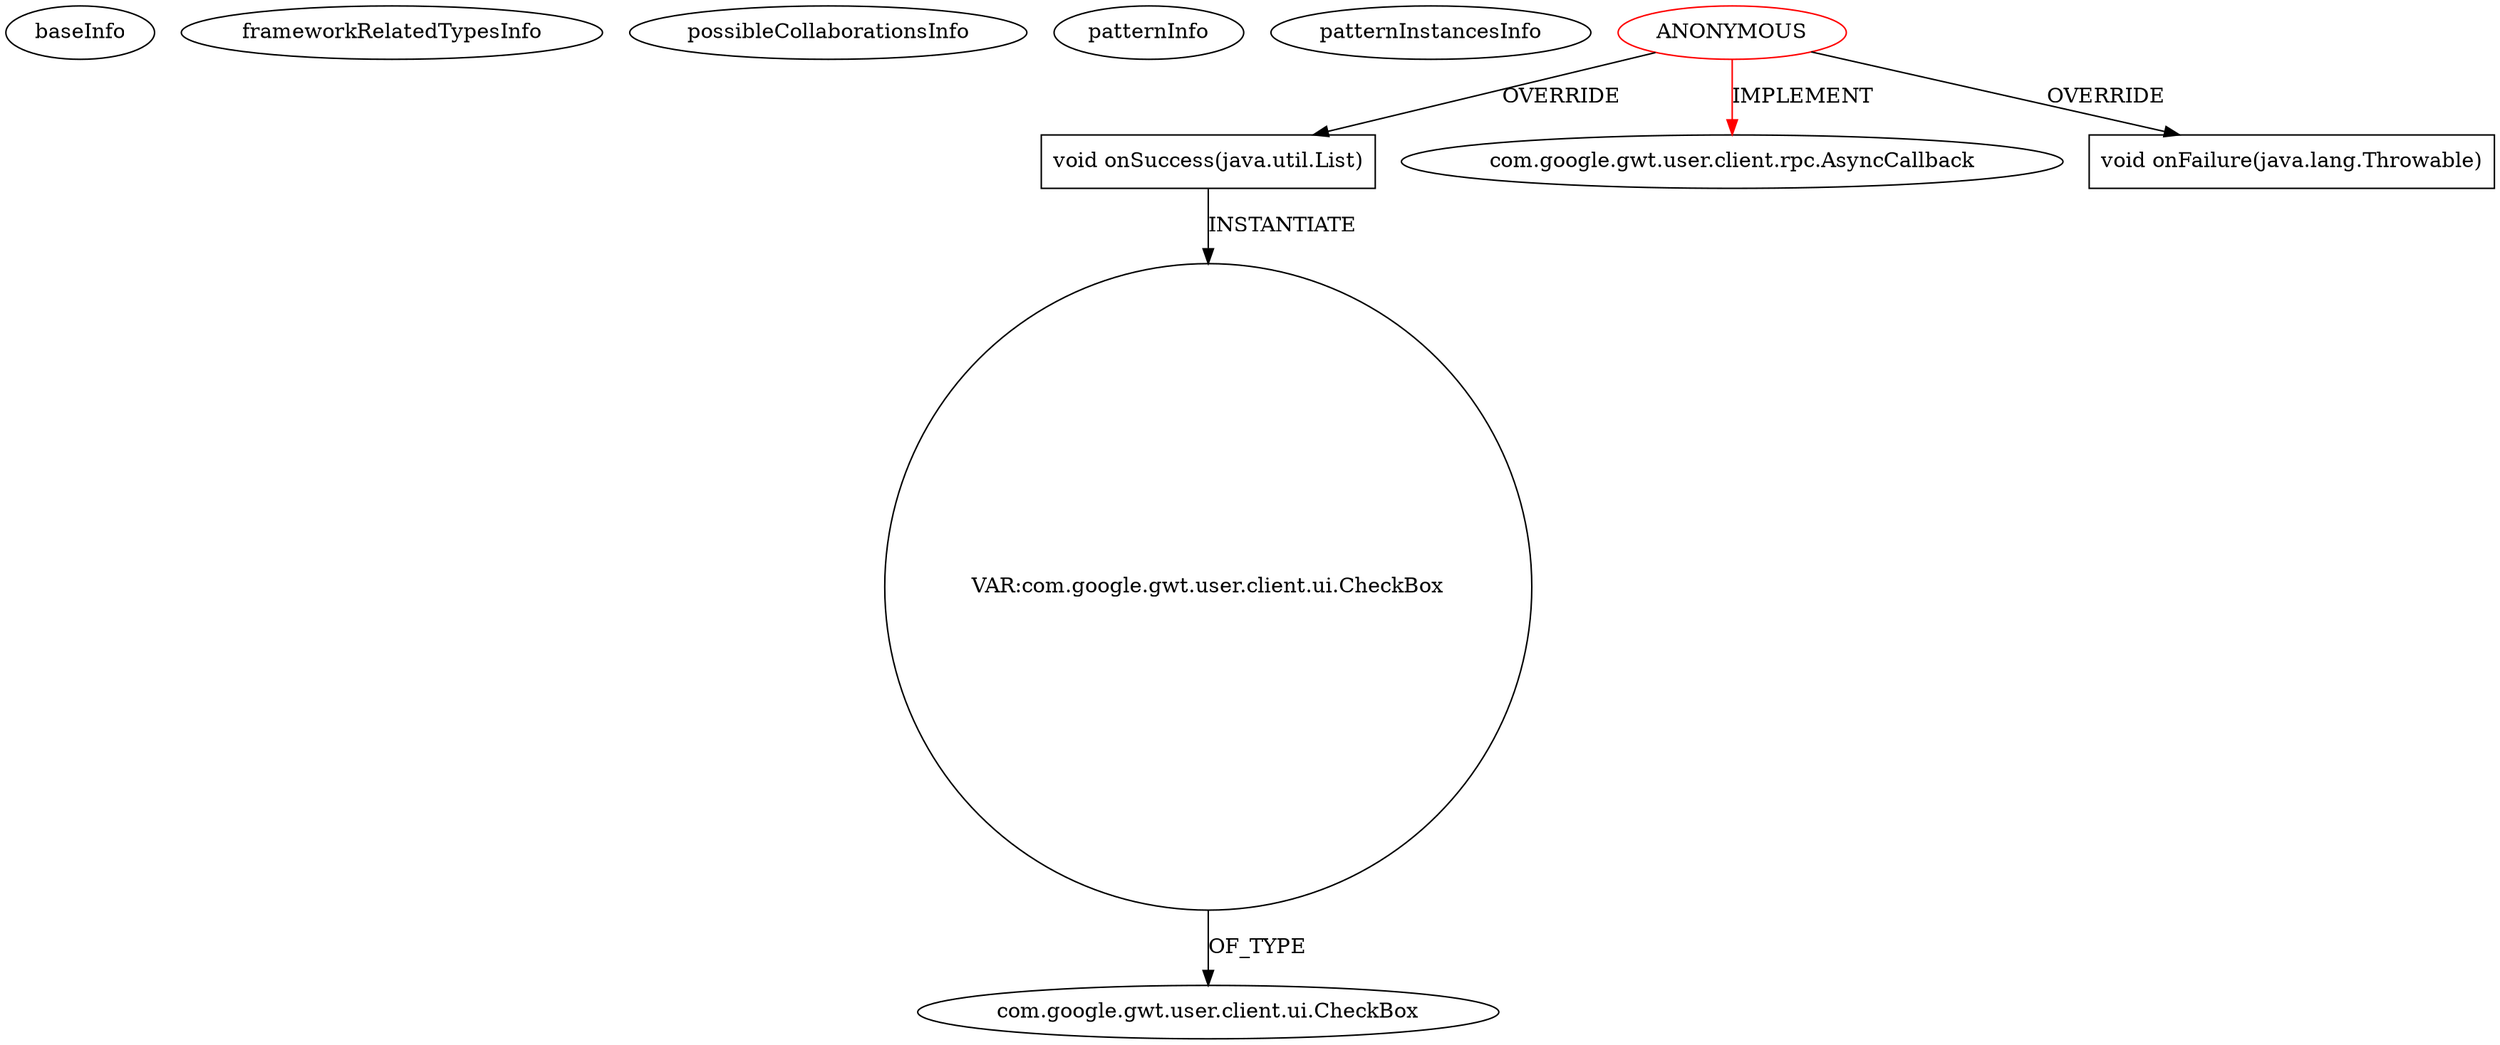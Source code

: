 digraph {
baseInfo[graphId=997,category="pattern",isAnonymous=true,possibleRelation=false]
frameworkRelatedTypesInfo[0="com.google.gwt.user.client.rpc.AsyncCallback"]
possibleCollaborationsInfo[]
patternInfo[frequency=2.0,patternRootClient=0]
patternInstancesInfo[0="tle-BillNun~/tle-BillNun/BillNun-master/src/com/testapp/client/ui/Sample_gwt.java~com.google.gwt.user.client.ui.FlowPanel getFriendsPanel()~4568",1="tle-BillNun~/tle-BillNun/BillNun-master/src/com/testapp/client/ui/Sample_gwt.java~void refreshFriendStatus()~4569"]
3[label="void onSuccess(java.util.List)",vertexType="OVERRIDING_METHOD_DECLARATION",isFrameworkType=false,shape=box]
14[label="VAR:com.google.gwt.user.client.ui.CheckBox",vertexType="VARIABLE_EXPRESION",isFrameworkType=false,shape=circle]
0[label="ANONYMOUS",vertexType="ROOT_ANONYMOUS_DECLARATION",isFrameworkType=false,color=red]
1[label="com.google.gwt.user.client.rpc.AsyncCallback",vertexType="FRAMEWORK_INTERFACE_TYPE",isFrameworkType=false]
15[label="com.google.gwt.user.client.ui.CheckBox",vertexType="FRAMEWORK_CLASS_TYPE",isFrameworkType=false]
2[label="void onFailure(java.lang.Throwable)",vertexType="OVERRIDING_METHOD_DECLARATION",isFrameworkType=false,shape=box]
0->2[label="OVERRIDE"]
3->14[label="INSTANTIATE"]
0->3[label="OVERRIDE"]
0->1[label="IMPLEMENT",color=red]
14->15[label="OF_TYPE"]
}
